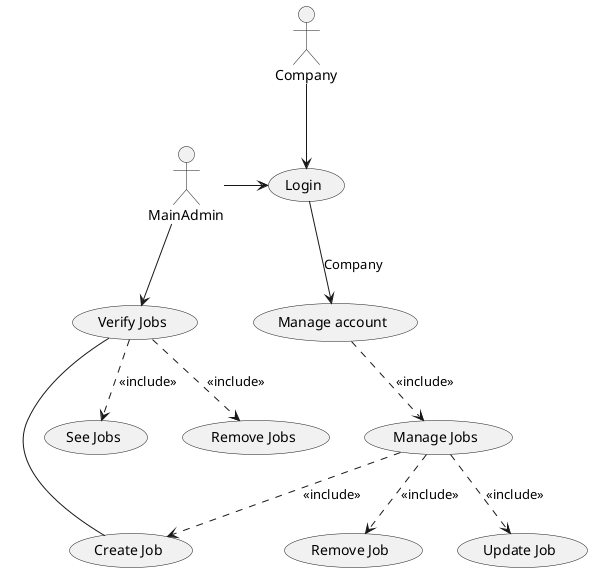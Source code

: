 @startuml
MainAdmin -right->(Login)
Company --> (Login)
(Login) -->(Manage account):Company
(Manage account) ..> (Manage Jobs):<<include>>
(Manage Jobs) ..> (Create Job):<<include>>
(Manage Jobs) ..> (Remove Job):<<include>>
(Manage Jobs) ..> (Update Job):<<include>>
MainAdmin -->(Verify Jobs)
(Verify Jobs)..>(See Jobs):<<include>>
(Verify Jobs)..>(Remove Jobs):<<include>>
(Verify Jobs)--(Create Job)

@enduml
